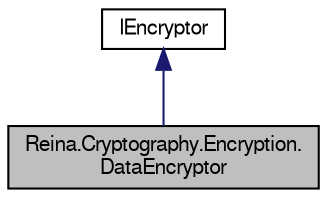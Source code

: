 digraph "Reina.Cryptography.Encryption.DataEncryptor"
{
 // LATEX_PDF_SIZE
  edge [fontname="FreeSans",fontsize="10",labelfontname="FreeSans",labelfontsize="10"];
  node [fontname="FreeSans",fontsize="10",shape=record];
  Node1 [label="Reina.Cryptography.Encryption.\lDataEncryptor",height=0.2,width=0.4,color="black", fillcolor="grey75", style="filled", fontcolor="black",tooltip="Implements encryption operations using a cascading triple-layered technique with Twofish,..."];
  Node2 -> Node1 [dir="back",color="midnightblue",fontsize="10",style="solid",fontname="FreeSans"];
  Node2 [label="IEncryptor",height=0.2,width=0.4,color="black", fillcolor="white", style="filled",URL="$interface_reina_1_1_cryptography_1_1_interfaces_1_1_i_encryptor.html",tooltip="Defines the contract for the DataEncryptor class that implements data encryption."];
}
